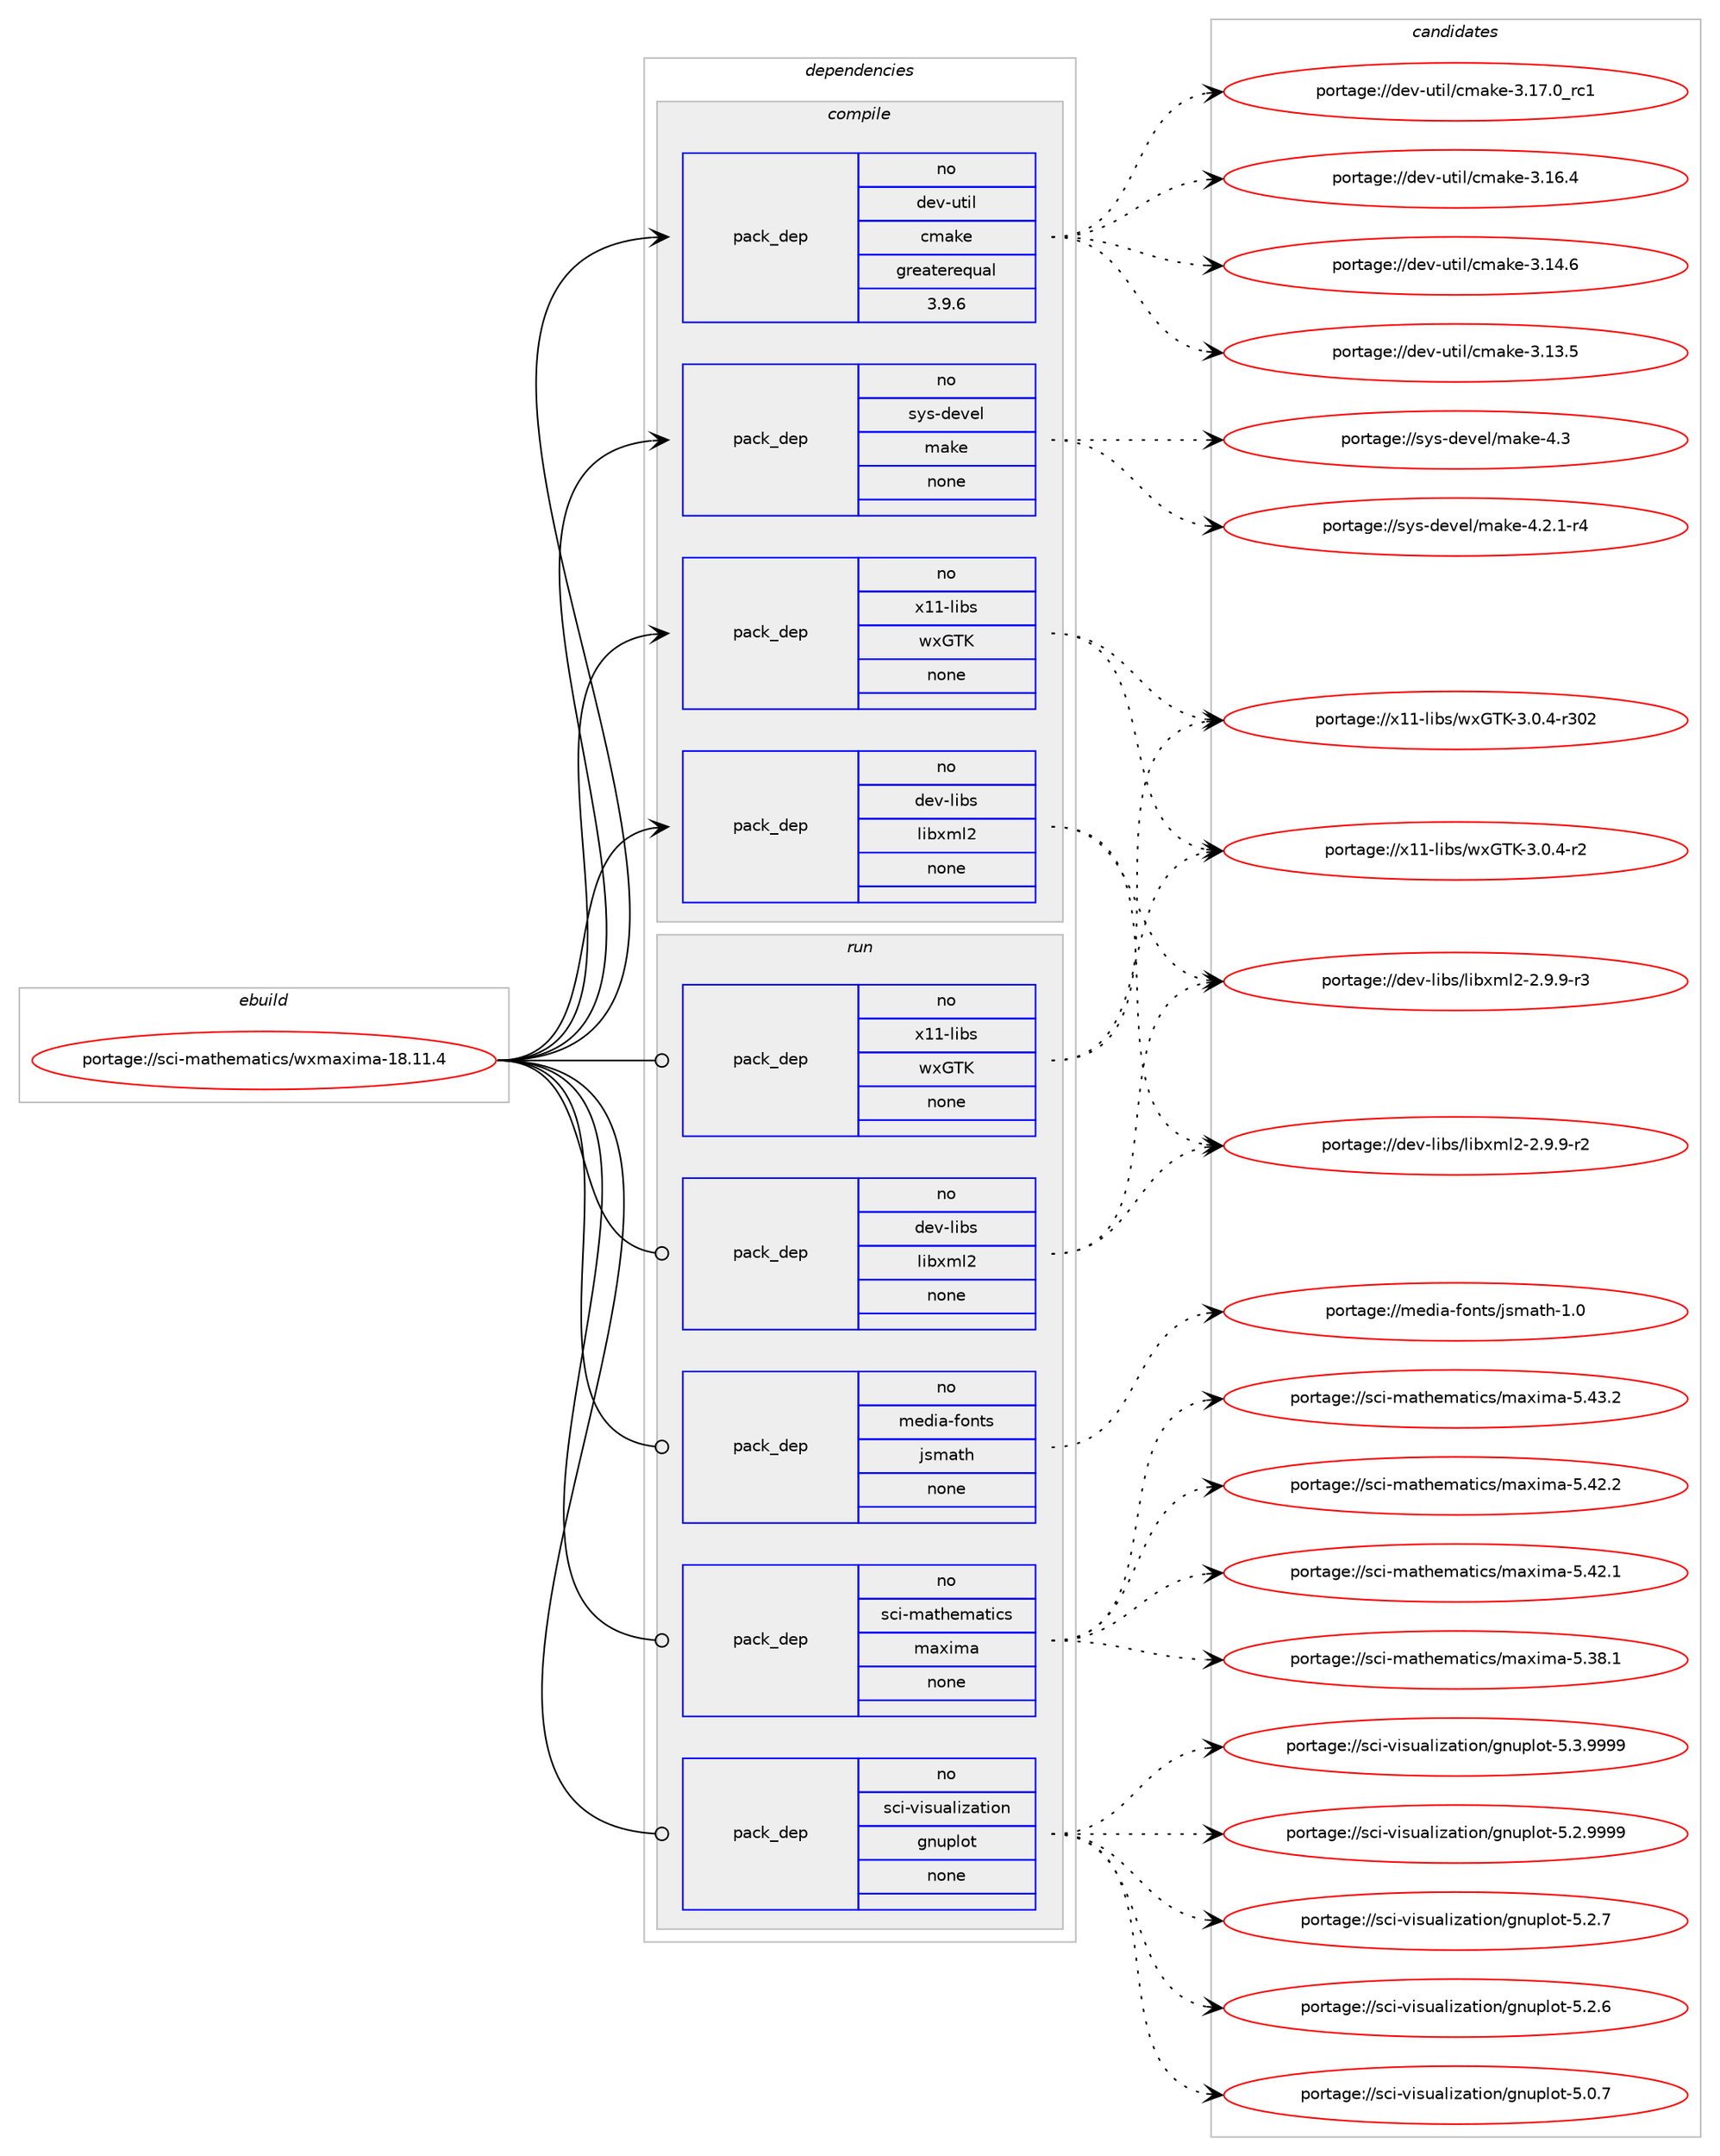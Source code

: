 digraph prolog {

# *************
# Graph options
# *************

newrank=true;
concentrate=true;
compound=true;
graph [rankdir=LR,fontname=Helvetica,fontsize=10,ranksep=1.5];#, ranksep=2.5, nodesep=0.2];
edge  [arrowhead=vee];
node  [fontname=Helvetica,fontsize=10];

# **********
# The ebuild
# **********

subgraph cluster_leftcol {
color=gray;
rank=same;
label=<<i>ebuild</i>>;
id [label="portage://sci-mathematics/wxmaxima-18.11.4", color=red, width=4, href="../sci-mathematics/wxmaxima-18.11.4.svg"];
}

# ****************
# The dependencies
# ****************

subgraph cluster_midcol {
color=gray;
label=<<i>dependencies</i>>;
subgraph cluster_compile {
fillcolor="#eeeeee";
style=filled;
label=<<i>compile</i>>;
subgraph pack39131 {
dependency50849 [label=<<TABLE BORDER="0" CELLBORDER="1" CELLSPACING="0" CELLPADDING="4" WIDTH="220"><TR><TD ROWSPAN="6" CELLPADDING="30">pack_dep</TD></TR><TR><TD WIDTH="110">no</TD></TR><TR><TD>dev-libs</TD></TR><TR><TD>libxml2</TD></TR><TR><TD>none</TD></TR><TR><TD></TD></TR></TABLE>>, shape=none, color=blue];
}
id:e -> dependency50849:w [weight=20,style="solid",arrowhead="vee"];
subgraph pack39132 {
dependency50850 [label=<<TABLE BORDER="0" CELLBORDER="1" CELLSPACING="0" CELLPADDING="4" WIDTH="220"><TR><TD ROWSPAN="6" CELLPADDING="30">pack_dep</TD></TR><TR><TD WIDTH="110">no</TD></TR><TR><TD>dev-util</TD></TR><TR><TD>cmake</TD></TR><TR><TD>greaterequal</TD></TR><TR><TD>3.9.6</TD></TR></TABLE>>, shape=none, color=blue];
}
id:e -> dependency50850:w [weight=20,style="solid",arrowhead="vee"];
subgraph pack39133 {
dependency50851 [label=<<TABLE BORDER="0" CELLBORDER="1" CELLSPACING="0" CELLPADDING="4" WIDTH="220"><TR><TD ROWSPAN="6" CELLPADDING="30">pack_dep</TD></TR><TR><TD WIDTH="110">no</TD></TR><TR><TD>sys-devel</TD></TR><TR><TD>make</TD></TR><TR><TD>none</TD></TR><TR><TD></TD></TR></TABLE>>, shape=none, color=blue];
}
id:e -> dependency50851:w [weight=20,style="solid",arrowhead="vee"];
subgraph pack39134 {
dependency50852 [label=<<TABLE BORDER="0" CELLBORDER="1" CELLSPACING="0" CELLPADDING="4" WIDTH="220"><TR><TD ROWSPAN="6" CELLPADDING="30">pack_dep</TD></TR><TR><TD WIDTH="110">no</TD></TR><TR><TD>x11-libs</TD></TR><TR><TD>wxGTK</TD></TR><TR><TD>none</TD></TR><TR><TD></TD></TR></TABLE>>, shape=none, color=blue];
}
id:e -> dependency50852:w [weight=20,style="solid",arrowhead="vee"];
}
subgraph cluster_compileandrun {
fillcolor="#eeeeee";
style=filled;
label=<<i>compile and run</i>>;
}
subgraph cluster_run {
fillcolor="#eeeeee";
style=filled;
label=<<i>run</i>>;
subgraph pack39135 {
dependency50853 [label=<<TABLE BORDER="0" CELLBORDER="1" CELLSPACING="0" CELLPADDING="4" WIDTH="220"><TR><TD ROWSPAN="6" CELLPADDING="30">pack_dep</TD></TR><TR><TD WIDTH="110">no</TD></TR><TR><TD>dev-libs</TD></TR><TR><TD>libxml2</TD></TR><TR><TD>none</TD></TR><TR><TD></TD></TR></TABLE>>, shape=none, color=blue];
}
id:e -> dependency50853:w [weight=20,style="solid",arrowhead="odot"];
subgraph pack39136 {
dependency50854 [label=<<TABLE BORDER="0" CELLBORDER="1" CELLSPACING="0" CELLPADDING="4" WIDTH="220"><TR><TD ROWSPAN="6" CELLPADDING="30">pack_dep</TD></TR><TR><TD WIDTH="110">no</TD></TR><TR><TD>media-fonts</TD></TR><TR><TD>jsmath</TD></TR><TR><TD>none</TD></TR><TR><TD></TD></TR></TABLE>>, shape=none, color=blue];
}
id:e -> dependency50854:w [weight=20,style="solid",arrowhead="odot"];
subgraph pack39137 {
dependency50855 [label=<<TABLE BORDER="0" CELLBORDER="1" CELLSPACING="0" CELLPADDING="4" WIDTH="220"><TR><TD ROWSPAN="6" CELLPADDING="30">pack_dep</TD></TR><TR><TD WIDTH="110">no</TD></TR><TR><TD>sci-mathematics</TD></TR><TR><TD>maxima</TD></TR><TR><TD>none</TD></TR><TR><TD></TD></TR></TABLE>>, shape=none, color=blue];
}
id:e -> dependency50855:w [weight=20,style="solid",arrowhead="odot"];
subgraph pack39138 {
dependency50856 [label=<<TABLE BORDER="0" CELLBORDER="1" CELLSPACING="0" CELLPADDING="4" WIDTH="220"><TR><TD ROWSPAN="6" CELLPADDING="30">pack_dep</TD></TR><TR><TD WIDTH="110">no</TD></TR><TR><TD>sci-visualization</TD></TR><TR><TD>gnuplot</TD></TR><TR><TD>none</TD></TR><TR><TD></TD></TR></TABLE>>, shape=none, color=blue];
}
id:e -> dependency50856:w [weight=20,style="solid",arrowhead="odot"];
subgraph pack39139 {
dependency50857 [label=<<TABLE BORDER="0" CELLBORDER="1" CELLSPACING="0" CELLPADDING="4" WIDTH="220"><TR><TD ROWSPAN="6" CELLPADDING="30">pack_dep</TD></TR><TR><TD WIDTH="110">no</TD></TR><TR><TD>x11-libs</TD></TR><TR><TD>wxGTK</TD></TR><TR><TD>none</TD></TR><TR><TD></TD></TR></TABLE>>, shape=none, color=blue];
}
id:e -> dependency50857:w [weight=20,style="solid",arrowhead="odot"];
}
}

# **************
# The candidates
# **************

subgraph cluster_choices {
rank=same;
color=gray;
label=<<i>candidates</i>>;

subgraph choice39131 {
color=black;
nodesep=1;
choice10010111845108105981154710810598120109108504550465746574511451 [label="portage://dev-libs/libxml2-2.9.9-r3", color=red, width=4,href="../dev-libs/libxml2-2.9.9-r3.svg"];
choice10010111845108105981154710810598120109108504550465746574511450 [label="portage://dev-libs/libxml2-2.9.9-r2", color=red, width=4,href="../dev-libs/libxml2-2.9.9-r2.svg"];
dependency50849:e -> choice10010111845108105981154710810598120109108504550465746574511451:w [style=dotted,weight="100"];
dependency50849:e -> choice10010111845108105981154710810598120109108504550465746574511450:w [style=dotted,weight="100"];
}
subgraph choice39132 {
color=black;
nodesep=1;
choice1001011184511711610510847991099710710145514649554648951149949 [label="portage://dev-util/cmake-3.17.0_rc1", color=red, width=4,href="../dev-util/cmake-3.17.0_rc1.svg"];
choice1001011184511711610510847991099710710145514649544652 [label="portage://dev-util/cmake-3.16.4", color=red, width=4,href="../dev-util/cmake-3.16.4.svg"];
choice1001011184511711610510847991099710710145514649524654 [label="portage://dev-util/cmake-3.14.6", color=red, width=4,href="../dev-util/cmake-3.14.6.svg"];
choice1001011184511711610510847991099710710145514649514653 [label="portage://dev-util/cmake-3.13.5", color=red, width=4,href="../dev-util/cmake-3.13.5.svg"];
dependency50850:e -> choice1001011184511711610510847991099710710145514649554648951149949:w [style=dotted,weight="100"];
dependency50850:e -> choice1001011184511711610510847991099710710145514649544652:w [style=dotted,weight="100"];
dependency50850:e -> choice1001011184511711610510847991099710710145514649524654:w [style=dotted,weight="100"];
dependency50850:e -> choice1001011184511711610510847991099710710145514649514653:w [style=dotted,weight="100"];
}
subgraph choice39133 {
color=black;
nodesep=1;
choice11512111545100101118101108471099710710145524651 [label="portage://sys-devel/make-4.3", color=red, width=4,href="../sys-devel/make-4.3.svg"];
choice1151211154510010111810110847109971071014552465046494511452 [label="portage://sys-devel/make-4.2.1-r4", color=red, width=4,href="../sys-devel/make-4.2.1-r4.svg"];
dependency50851:e -> choice11512111545100101118101108471099710710145524651:w [style=dotted,weight="100"];
dependency50851:e -> choice1151211154510010111810110847109971071014552465046494511452:w [style=dotted,weight="100"];
}
subgraph choice39134 {
color=black;
nodesep=1;
choice120494945108105981154711912071847545514648465245114514850 [label="portage://x11-libs/wxGTK-3.0.4-r302", color=red, width=4,href="../x11-libs/wxGTK-3.0.4-r302.svg"];
choice12049494510810598115471191207184754551464846524511450 [label="portage://x11-libs/wxGTK-3.0.4-r2", color=red, width=4,href="../x11-libs/wxGTK-3.0.4-r2.svg"];
dependency50852:e -> choice120494945108105981154711912071847545514648465245114514850:w [style=dotted,weight="100"];
dependency50852:e -> choice12049494510810598115471191207184754551464846524511450:w [style=dotted,weight="100"];
}
subgraph choice39135 {
color=black;
nodesep=1;
choice10010111845108105981154710810598120109108504550465746574511451 [label="portage://dev-libs/libxml2-2.9.9-r3", color=red, width=4,href="../dev-libs/libxml2-2.9.9-r3.svg"];
choice10010111845108105981154710810598120109108504550465746574511450 [label="portage://dev-libs/libxml2-2.9.9-r2", color=red, width=4,href="../dev-libs/libxml2-2.9.9-r2.svg"];
dependency50853:e -> choice10010111845108105981154710810598120109108504550465746574511451:w [style=dotted,weight="100"];
dependency50853:e -> choice10010111845108105981154710810598120109108504550465746574511450:w [style=dotted,weight="100"];
}
subgraph choice39136 {
color=black;
nodesep=1;
choice1091011001059745102111110116115471061151099711610445494648 [label="portage://media-fonts/jsmath-1.0", color=red, width=4,href="../media-fonts/jsmath-1.0.svg"];
dependency50854:e -> choice1091011001059745102111110116115471061151099711610445494648:w [style=dotted,weight="100"];
}
subgraph choice39137 {
color=black;
nodesep=1;
choice115991054510997116104101109971161059911547109971201051099745534652514650 [label="portage://sci-mathematics/maxima-5.43.2", color=red, width=4,href="../sci-mathematics/maxima-5.43.2.svg"];
choice115991054510997116104101109971161059911547109971201051099745534652504650 [label="portage://sci-mathematics/maxima-5.42.2", color=red, width=4,href="../sci-mathematics/maxima-5.42.2.svg"];
choice115991054510997116104101109971161059911547109971201051099745534652504649 [label="portage://sci-mathematics/maxima-5.42.1", color=red, width=4,href="../sci-mathematics/maxima-5.42.1.svg"];
choice115991054510997116104101109971161059911547109971201051099745534651564649 [label="portage://sci-mathematics/maxima-5.38.1", color=red, width=4,href="../sci-mathematics/maxima-5.38.1.svg"];
dependency50855:e -> choice115991054510997116104101109971161059911547109971201051099745534652514650:w [style=dotted,weight="100"];
dependency50855:e -> choice115991054510997116104101109971161059911547109971201051099745534652504650:w [style=dotted,weight="100"];
dependency50855:e -> choice115991054510997116104101109971161059911547109971201051099745534652504649:w [style=dotted,weight="100"];
dependency50855:e -> choice115991054510997116104101109971161059911547109971201051099745534651564649:w [style=dotted,weight="100"];
}
subgraph choice39138 {
color=black;
nodesep=1;
choice1159910545118105115117971081051229711610511111047103110117112108111116455346514657575757 [label="portage://sci-visualization/gnuplot-5.3.9999", color=red, width=4,href="../sci-visualization/gnuplot-5.3.9999.svg"];
choice1159910545118105115117971081051229711610511111047103110117112108111116455346504657575757 [label="portage://sci-visualization/gnuplot-5.2.9999", color=red, width=4,href="../sci-visualization/gnuplot-5.2.9999.svg"];
choice1159910545118105115117971081051229711610511111047103110117112108111116455346504655 [label="portage://sci-visualization/gnuplot-5.2.7", color=red, width=4,href="../sci-visualization/gnuplot-5.2.7.svg"];
choice1159910545118105115117971081051229711610511111047103110117112108111116455346504654 [label="portage://sci-visualization/gnuplot-5.2.6", color=red, width=4,href="../sci-visualization/gnuplot-5.2.6.svg"];
choice1159910545118105115117971081051229711610511111047103110117112108111116455346484655 [label="portage://sci-visualization/gnuplot-5.0.7", color=red, width=4,href="../sci-visualization/gnuplot-5.0.7.svg"];
dependency50856:e -> choice1159910545118105115117971081051229711610511111047103110117112108111116455346514657575757:w [style=dotted,weight="100"];
dependency50856:e -> choice1159910545118105115117971081051229711610511111047103110117112108111116455346504657575757:w [style=dotted,weight="100"];
dependency50856:e -> choice1159910545118105115117971081051229711610511111047103110117112108111116455346504655:w [style=dotted,weight="100"];
dependency50856:e -> choice1159910545118105115117971081051229711610511111047103110117112108111116455346504654:w [style=dotted,weight="100"];
dependency50856:e -> choice1159910545118105115117971081051229711610511111047103110117112108111116455346484655:w [style=dotted,weight="100"];
}
subgraph choice39139 {
color=black;
nodesep=1;
choice120494945108105981154711912071847545514648465245114514850 [label="portage://x11-libs/wxGTK-3.0.4-r302", color=red, width=4,href="../x11-libs/wxGTK-3.0.4-r302.svg"];
choice12049494510810598115471191207184754551464846524511450 [label="portage://x11-libs/wxGTK-3.0.4-r2", color=red, width=4,href="../x11-libs/wxGTK-3.0.4-r2.svg"];
dependency50857:e -> choice120494945108105981154711912071847545514648465245114514850:w [style=dotted,weight="100"];
dependency50857:e -> choice12049494510810598115471191207184754551464846524511450:w [style=dotted,weight="100"];
}
}

}
